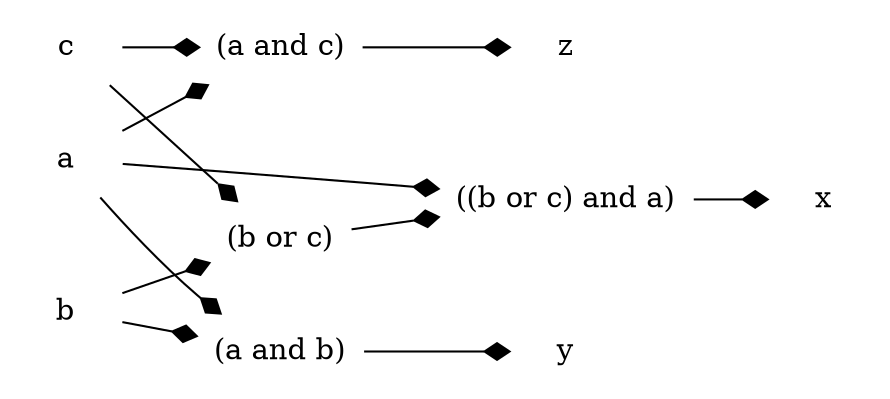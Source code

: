 digraph g {
    // header
    rankdir=LR;
    margin=0.01;
    node [shape="plaintext"];
    edge [arrowhead="diamond"];
    // circuit 
    and24656 [label="((b or c) and a)", image="../../gates/and_noleads.png"];
    and24665 [label="(a and b)", image="../../gates/and_noleads.png"];
    and24674 [label="(a and c)", image="../../gates/and_noleads.png"];
    or24648 [label="(b or c)", image="../../gates/or_noleads.png"];
    var24610[label="a"];
    var24612[label="c"];
    var24615[label="x"];
    var24618[label="b"];
    var24620[label="y"];
    var24625[label="z"];
    var24618 -> or24648 ;
    var24612 -> or24648 ;
    or24648 -> and24656 ;
    var24610 -> and24656 ;
    and24656 -> var24615 ;
    var24610 -> and24665 ;
    var24618 -> and24665 ;
    and24665 -> var24620 ;
    var24610 -> and24674 ;
    var24612 -> and24674 ;
    and24674 -> var24625 ;
}
